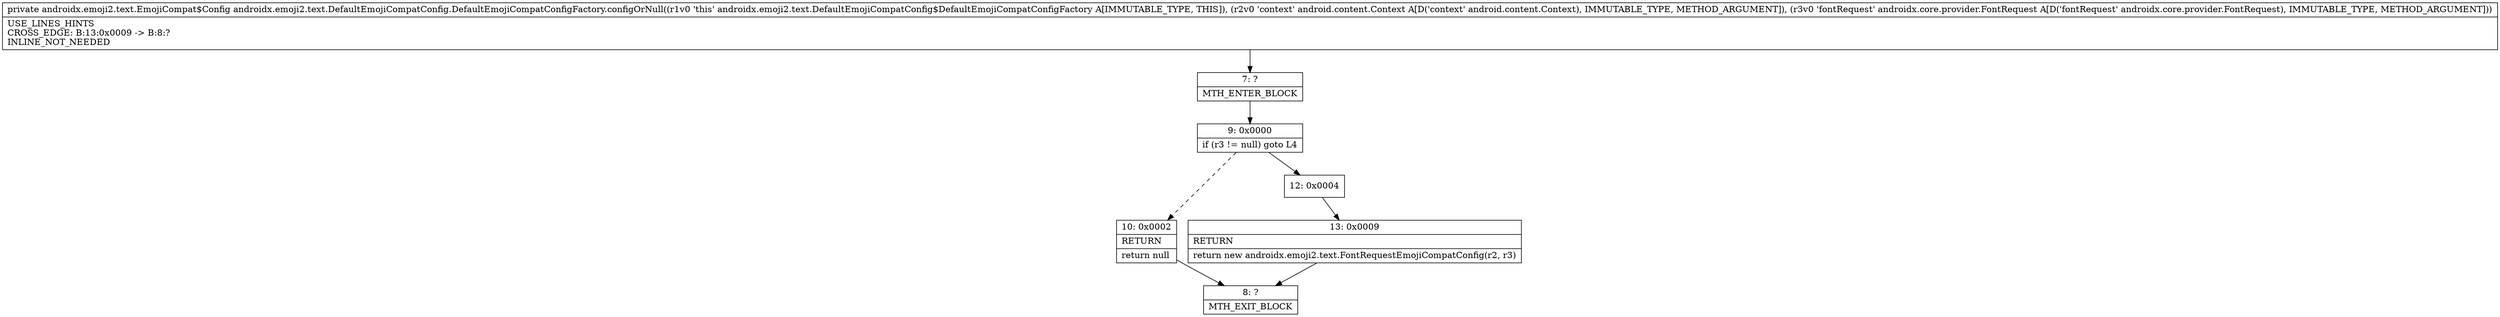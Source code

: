 digraph "CFG forandroidx.emoji2.text.DefaultEmojiCompatConfig.DefaultEmojiCompatConfigFactory.configOrNull(Landroid\/content\/Context;Landroidx\/core\/provider\/FontRequest;)Landroidx\/emoji2\/text\/EmojiCompat$Config;" {
Node_7 [shape=record,label="{7\:\ ?|MTH_ENTER_BLOCK\l}"];
Node_9 [shape=record,label="{9\:\ 0x0000|if (r3 != null) goto L4\l}"];
Node_10 [shape=record,label="{10\:\ 0x0002|RETURN\l|return null\l}"];
Node_8 [shape=record,label="{8\:\ ?|MTH_EXIT_BLOCK\l}"];
Node_12 [shape=record,label="{12\:\ 0x0004}"];
Node_13 [shape=record,label="{13\:\ 0x0009|RETURN\l|return new androidx.emoji2.text.FontRequestEmojiCompatConfig(r2, r3)\l}"];
MethodNode[shape=record,label="{private androidx.emoji2.text.EmojiCompat$Config androidx.emoji2.text.DefaultEmojiCompatConfig.DefaultEmojiCompatConfigFactory.configOrNull((r1v0 'this' androidx.emoji2.text.DefaultEmojiCompatConfig$DefaultEmojiCompatConfigFactory A[IMMUTABLE_TYPE, THIS]), (r2v0 'context' android.content.Context A[D('context' android.content.Context), IMMUTABLE_TYPE, METHOD_ARGUMENT]), (r3v0 'fontRequest' androidx.core.provider.FontRequest A[D('fontRequest' androidx.core.provider.FontRequest), IMMUTABLE_TYPE, METHOD_ARGUMENT]))  | USE_LINES_HINTS\lCROSS_EDGE: B:13:0x0009 \-\> B:8:?\lINLINE_NOT_NEEDED\l}"];
MethodNode -> Node_7;Node_7 -> Node_9;
Node_9 -> Node_10[style=dashed];
Node_9 -> Node_12;
Node_10 -> Node_8;
Node_12 -> Node_13;
Node_13 -> Node_8;
}

